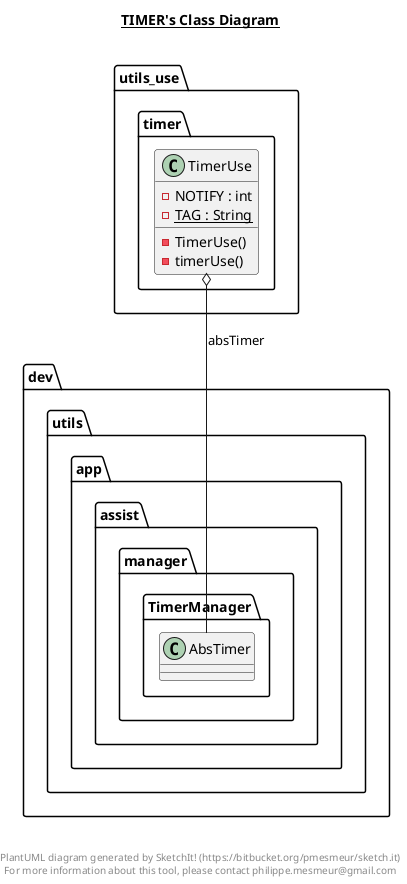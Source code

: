 @startuml

title __TIMER's Class Diagram__\n

  namespace utils_use.timer {
    class utils_use.timer.TimerUse {
        - NOTIFY : int
        {static} - TAG : String
        - TimerUse()
        - timerUse()
    }
  }
  

  utils_use.timer.TimerUse o-- dev.utils.app.assist.manager.TimerManager.AbsTimer : absTimer


right footer


PlantUML diagram generated by SketchIt! (https://bitbucket.org/pmesmeur/sketch.it)
For more information about this tool, please contact philippe.mesmeur@gmail.com
endfooter

@enduml
